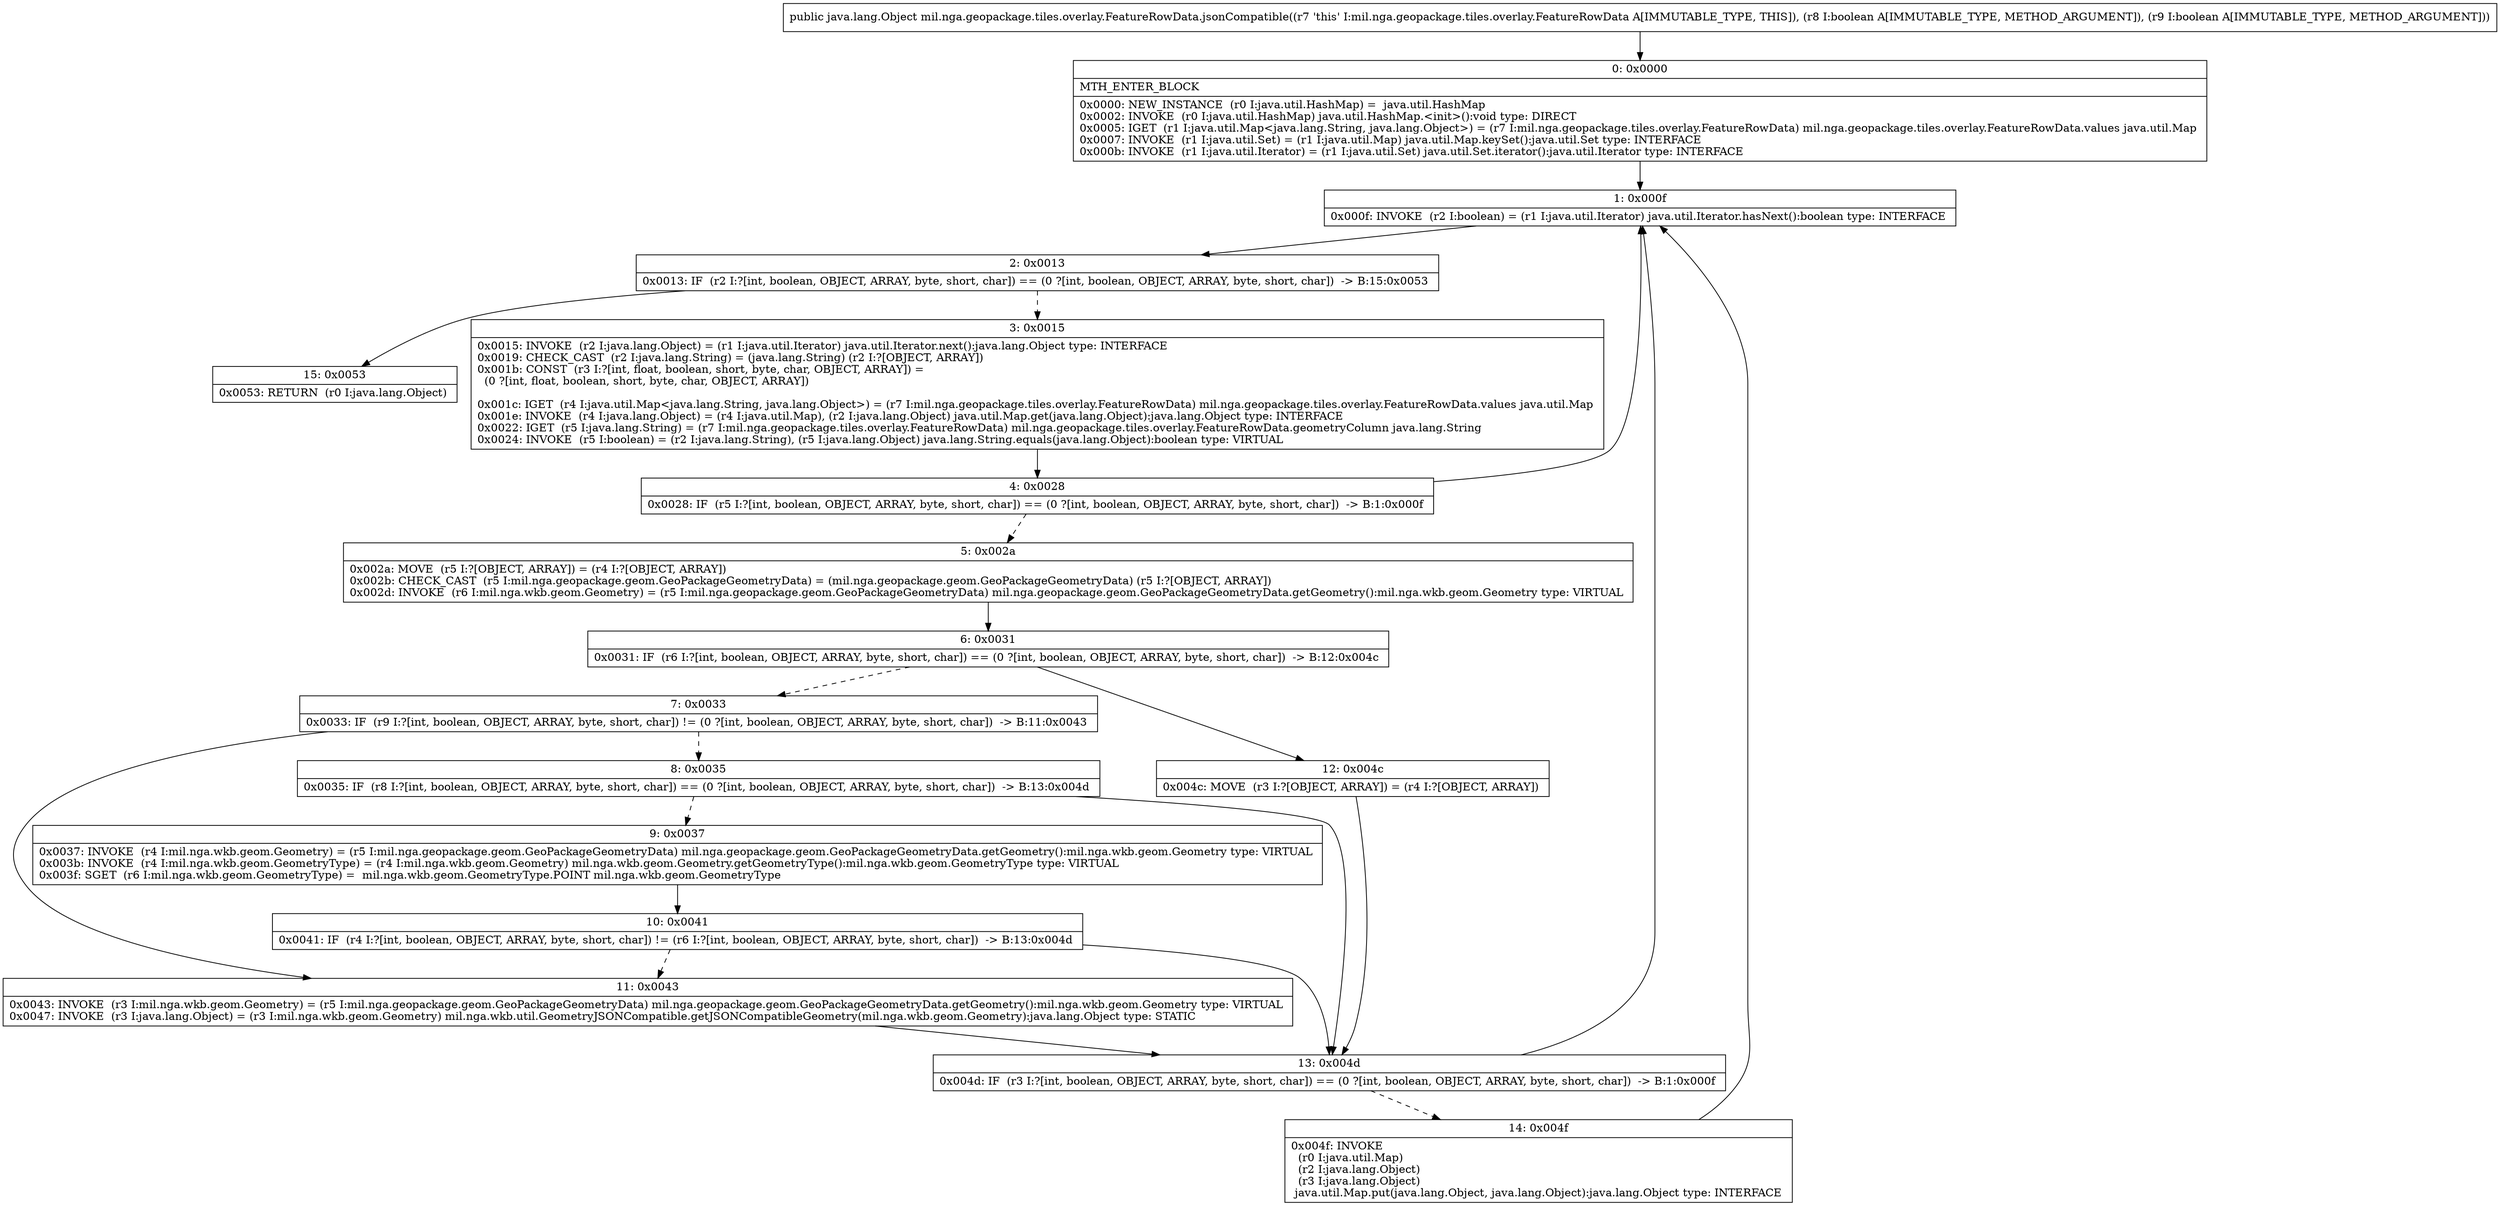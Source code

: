 digraph "CFG formil.nga.geopackage.tiles.overlay.FeatureRowData.jsonCompatible(ZZ)Ljava\/lang\/Object;" {
Node_0 [shape=record,label="{0\:\ 0x0000|MTH_ENTER_BLOCK\l|0x0000: NEW_INSTANCE  (r0 I:java.util.HashMap) =  java.util.HashMap \l0x0002: INVOKE  (r0 I:java.util.HashMap) java.util.HashMap.\<init\>():void type: DIRECT \l0x0005: IGET  (r1 I:java.util.Map\<java.lang.String, java.lang.Object\>) = (r7 I:mil.nga.geopackage.tiles.overlay.FeatureRowData) mil.nga.geopackage.tiles.overlay.FeatureRowData.values java.util.Map \l0x0007: INVOKE  (r1 I:java.util.Set) = (r1 I:java.util.Map) java.util.Map.keySet():java.util.Set type: INTERFACE \l0x000b: INVOKE  (r1 I:java.util.Iterator) = (r1 I:java.util.Set) java.util.Set.iterator():java.util.Iterator type: INTERFACE \l}"];
Node_1 [shape=record,label="{1\:\ 0x000f|0x000f: INVOKE  (r2 I:boolean) = (r1 I:java.util.Iterator) java.util.Iterator.hasNext():boolean type: INTERFACE \l}"];
Node_2 [shape=record,label="{2\:\ 0x0013|0x0013: IF  (r2 I:?[int, boolean, OBJECT, ARRAY, byte, short, char]) == (0 ?[int, boolean, OBJECT, ARRAY, byte, short, char])  \-\> B:15:0x0053 \l}"];
Node_3 [shape=record,label="{3\:\ 0x0015|0x0015: INVOKE  (r2 I:java.lang.Object) = (r1 I:java.util.Iterator) java.util.Iterator.next():java.lang.Object type: INTERFACE \l0x0019: CHECK_CAST  (r2 I:java.lang.String) = (java.lang.String) (r2 I:?[OBJECT, ARRAY]) \l0x001b: CONST  (r3 I:?[int, float, boolean, short, byte, char, OBJECT, ARRAY]) = \l  (0 ?[int, float, boolean, short, byte, char, OBJECT, ARRAY])\l \l0x001c: IGET  (r4 I:java.util.Map\<java.lang.String, java.lang.Object\>) = (r7 I:mil.nga.geopackage.tiles.overlay.FeatureRowData) mil.nga.geopackage.tiles.overlay.FeatureRowData.values java.util.Map \l0x001e: INVOKE  (r4 I:java.lang.Object) = (r4 I:java.util.Map), (r2 I:java.lang.Object) java.util.Map.get(java.lang.Object):java.lang.Object type: INTERFACE \l0x0022: IGET  (r5 I:java.lang.String) = (r7 I:mil.nga.geopackage.tiles.overlay.FeatureRowData) mil.nga.geopackage.tiles.overlay.FeatureRowData.geometryColumn java.lang.String \l0x0024: INVOKE  (r5 I:boolean) = (r2 I:java.lang.String), (r5 I:java.lang.Object) java.lang.String.equals(java.lang.Object):boolean type: VIRTUAL \l}"];
Node_4 [shape=record,label="{4\:\ 0x0028|0x0028: IF  (r5 I:?[int, boolean, OBJECT, ARRAY, byte, short, char]) == (0 ?[int, boolean, OBJECT, ARRAY, byte, short, char])  \-\> B:1:0x000f \l}"];
Node_5 [shape=record,label="{5\:\ 0x002a|0x002a: MOVE  (r5 I:?[OBJECT, ARRAY]) = (r4 I:?[OBJECT, ARRAY]) \l0x002b: CHECK_CAST  (r5 I:mil.nga.geopackage.geom.GeoPackageGeometryData) = (mil.nga.geopackage.geom.GeoPackageGeometryData) (r5 I:?[OBJECT, ARRAY]) \l0x002d: INVOKE  (r6 I:mil.nga.wkb.geom.Geometry) = (r5 I:mil.nga.geopackage.geom.GeoPackageGeometryData) mil.nga.geopackage.geom.GeoPackageGeometryData.getGeometry():mil.nga.wkb.geom.Geometry type: VIRTUAL \l}"];
Node_6 [shape=record,label="{6\:\ 0x0031|0x0031: IF  (r6 I:?[int, boolean, OBJECT, ARRAY, byte, short, char]) == (0 ?[int, boolean, OBJECT, ARRAY, byte, short, char])  \-\> B:12:0x004c \l}"];
Node_7 [shape=record,label="{7\:\ 0x0033|0x0033: IF  (r9 I:?[int, boolean, OBJECT, ARRAY, byte, short, char]) != (0 ?[int, boolean, OBJECT, ARRAY, byte, short, char])  \-\> B:11:0x0043 \l}"];
Node_8 [shape=record,label="{8\:\ 0x0035|0x0035: IF  (r8 I:?[int, boolean, OBJECT, ARRAY, byte, short, char]) == (0 ?[int, boolean, OBJECT, ARRAY, byte, short, char])  \-\> B:13:0x004d \l}"];
Node_9 [shape=record,label="{9\:\ 0x0037|0x0037: INVOKE  (r4 I:mil.nga.wkb.geom.Geometry) = (r5 I:mil.nga.geopackage.geom.GeoPackageGeometryData) mil.nga.geopackage.geom.GeoPackageGeometryData.getGeometry():mil.nga.wkb.geom.Geometry type: VIRTUAL \l0x003b: INVOKE  (r4 I:mil.nga.wkb.geom.GeometryType) = (r4 I:mil.nga.wkb.geom.Geometry) mil.nga.wkb.geom.Geometry.getGeometryType():mil.nga.wkb.geom.GeometryType type: VIRTUAL \l0x003f: SGET  (r6 I:mil.nga.wkb.geom.GeometryType) =  mil.nga.wkb.geom.GeometryType.POINT mil.nga.wkb.geom.GeometryType \l}"];
Node_10 [shape=record,label="{10\:\ 0x0041|0x0041: IF  (r4 I:?[int, boolean, OBJECT, ARRAY, byte, short, char]) != (r6 I:?[int, boolean, OBJECT, ARRAY, byte, short, char])  \-\> B:13:0x004d \l}"];
Node_11 [shape=record,label="{11\:\ 0x0043|0x0043: INVOKE  (r3 I:mil.nga.wkb.geom.Geometry) = (r5 I:mil.nga.geopackage.geom.GeoPackageGeometryData) mil.nga.geopackage.geom.GeoPackageGeometryData.getGeometry():mil.nga.wkb.geom.Geometry type: VIRTUAL \l0x0047: INVOKE  (r3 I:java.lang.Object) = (r3 I:mil.nga.wkb.geom.Geometry) mil.nga.wkb.util.GeometryJSONCompatible.getJSONCompatibleGeometry(mil.nga.wkb.geom.Geometry):java.lang.Object type: STATIC \l}"];
Node_12 [shape=record,label="{12\:\ 0x004c|0x004c: MOVE  (r3 I:?[OBJECT, ARRAY]) = (r4 I:?[OBJECT, ARRAY]) \l}"];
Node_13 [shape=record,label="{13\:\ 0x004d|0x004d: IF  (r3 I:?[int, boolean, OBJECT, ARRAY, byte, short, char]) == (0 ?[int, boolean, OBJECT, ARRAY, byte, short, char])  \-\> B:1:0x000f \l}"];
Node_14 [shape=record,label="{14\:\ 0x004f|0x004f: INVOKE  \l  (r0 I:java.util.Map)\l  (r2 I:java.lang.Object)\l  (r3 I:java.lang.Object)\l java.util.Map.put(java.lang.Object, java.lang.Object):java.lang.Object type: INTERFACE \l}"];
Node_15 [shape=record,label="{15\:\ 0x0053|0x0053: RETURN  (r0 I:java.lang.Object) \l}"];
MethodNode[shape=record,label="{public java.lang.Object mil.nga.geopackage.tiles.overlay.FeatureRowData.jsonCompatible((r7 'this' I:mil.nga.geopackage.tiles.overlay.FeatureRowData A[IMMUTABLE_TYPE, THIS]), (r8 I:boolean A[IMMUTABLE_TYPE, METHOD_ARGUMENT]), (r9 I:boolean A[IMMUTABLE_TYPE, METHOD_ARGUMENT])) }"];
MethodNode -> Node_0;
Node_0 -> Node_1;
Node_1 -> Node_2;
Node_2 -> Node_3[style=dashed];
Node_2 -> Node_15;
Node_3 -> Node_4;
Node_4 -> Node_1;
Node_4 -> Node_5[style=dashed];
Node_5 -> Node_6;
Node_6 -> Node_7[style=dashed];
Node_6 -> Node_12;
Node_7 -> Node_8[style=dashed];
Node_7 -> Node_11;
Node_8 -> Node_9[style=dashed];
Node_8 -> Node_13;
Node_9 -> Node_10;
Node_10 -> Node_11[style=dashed];
Node_10 -> Node_13;
Node_11 -> Node_13;
Node_12 -> Node_13;
Node_13 -> Node_1;
Node_13 -> Node_14[style=dashed];
Node_14 -> Node_1;
}

